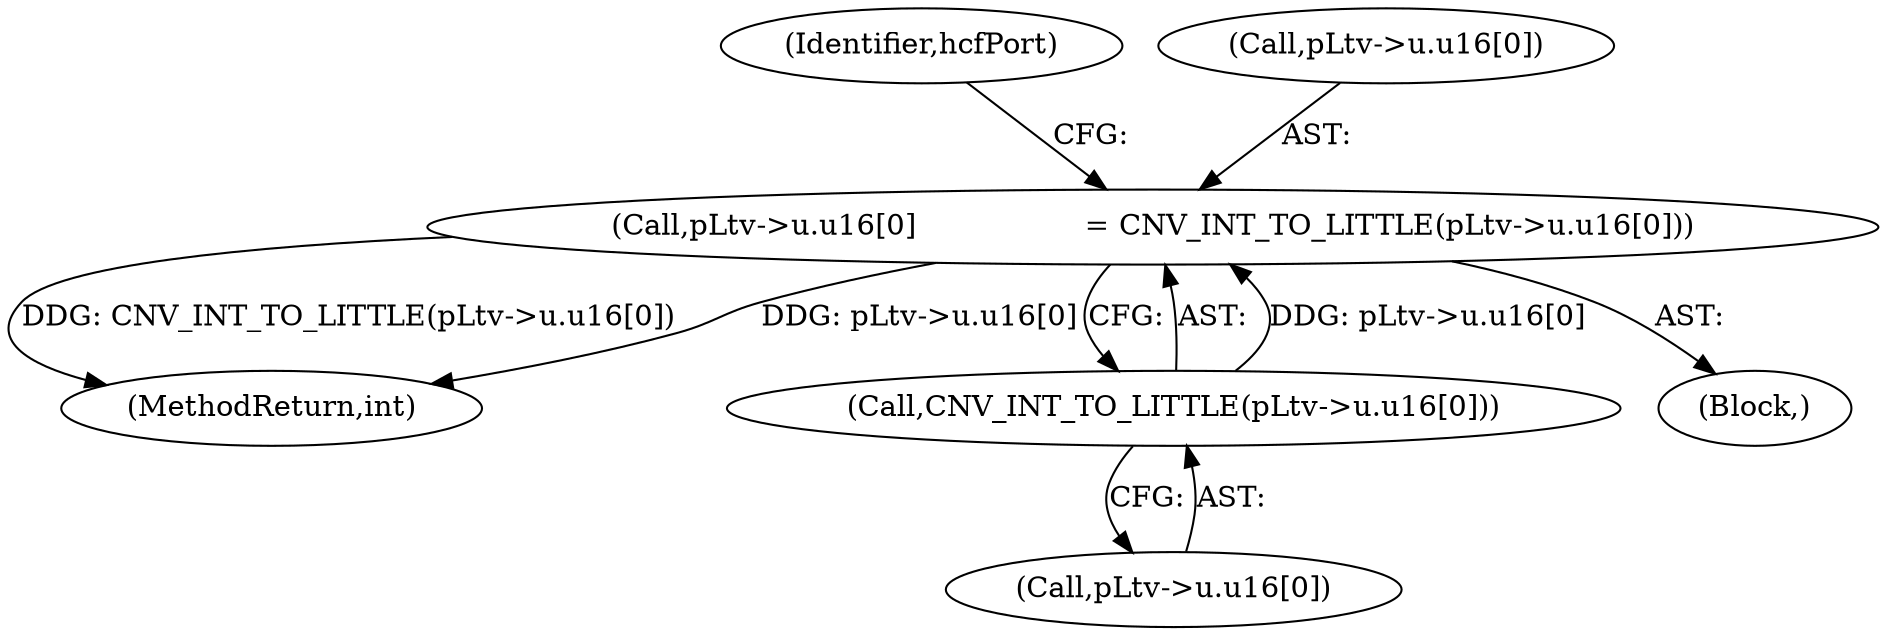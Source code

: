 digraph "0_linux_b5e2f339865fb443107e5b10603e53bbc92dc054_0@array" {
"1001716" [label="(Call,pLtv->u.u16[0]                  = CNV_INT_TO_LITTLE(pLtv->u.u16[0]))"];
"1001724" [label="(Call,CNV_INT_TO_LITTLE(pLtv->u.u16[0]))"];
"1001733" [label="(Identifier,hcfPort)"];
"1002520" [label="(MethodReturn,int)"];
"1001724" [label="(Call,CNV_INT_TO_LITTLE(pLtv->u.u16[0]))"];
"1001725" [label="(Call,pLtv->u.u16[0])"];
"1001716" [label="(Call,pLtv->u.u16[0]                  = CNV_INT_TO_LITTLE(pLtv->u.u16[0]))"];
"1001717" [label="(Call,pLtv->u.u16[0])"];
"1000412" [label="(Block,)"];
"1001716" -> "1000412"  [label="AST: "];
"1001716" -> "1001724"  [label="CFG: "];
"1001717" -> "1001716"  [label="AST: "];
"1001724" -> "1001716"  [label="AST: "];
"1001733" -> "1001716"  [label="CFG: "];
"1001716" -> "1002520"  [label="DDG: CNV_INT_TO_LITTLE(pLtv->u.u16[0])"];
"1001716" -> "1002520"  [label="DDG: pLtv->u.u16[0]"];
"1001724" -> "1001716"  [label="DDG: pLtv->u.u16[0]"];
"1001724" -> "1001725"  [label="CFG: "];
"1001725" -> "1001724"  [label="AST: "];
}
